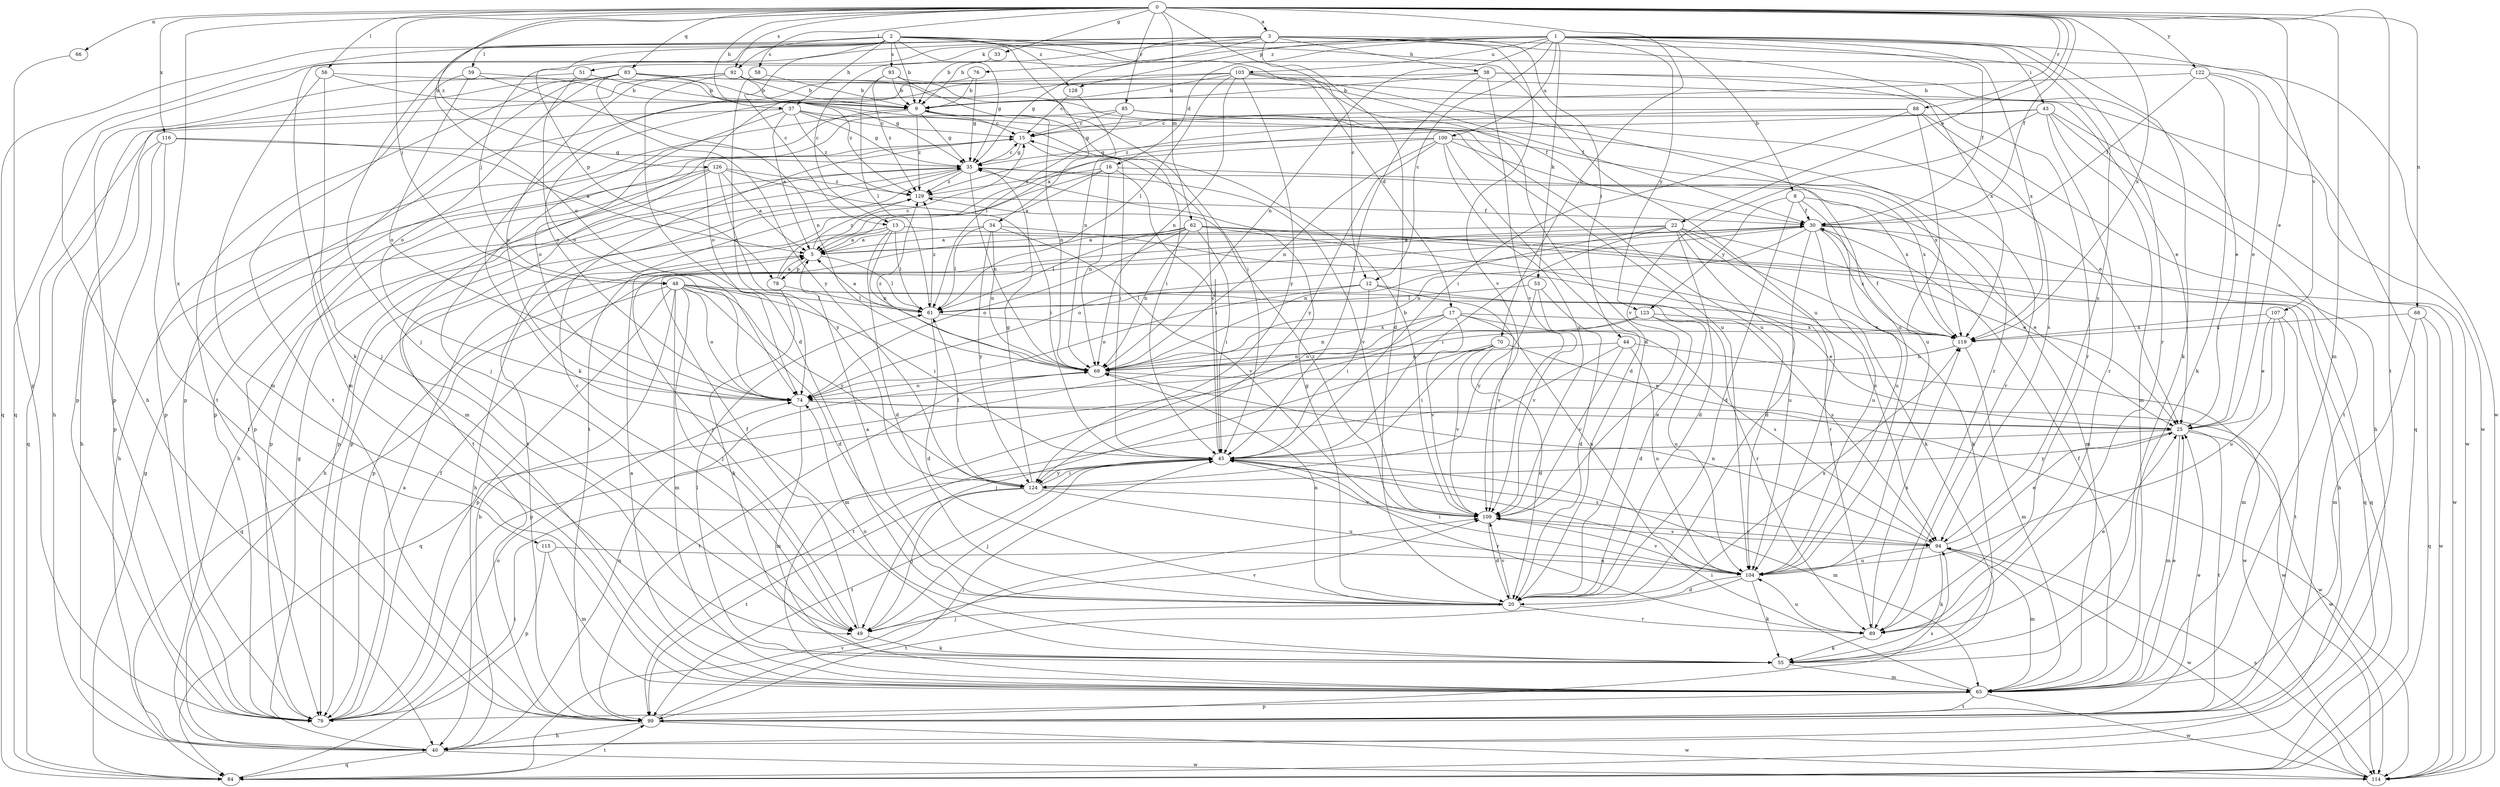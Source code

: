 strict digraph  {
0;
1;
2;
3;
5;
8;
9;
12;
13;
15;
16;
17;
20;
22;
25;
30;
33;
34;
35;
37;
38;
40;
43;
44;
45;
48;
49;
51;
53;
55;
56;
58;
59;
61;
62;
65;
66;
68;
69;
70;
74;
76;
78;
79;
83;
84;
85;
88;
89;
92;
93;
94;
99;
100;
103;
104;
107;
109;
114;
115;
116;
119;
122;
123;
124;
126;
128;
129;
0 -> 3  [label=a];
0 -> 12  [label=c];
0 -> 22  [label=e];
0 -> 25  [label=e];
0 -> 30  [label=f];
0 -> 33  [label=g];
0 -> 37  [label=h];
0 -> 48  [label=j];
0 -> 56  [label=l];
0 -> 58  [label=l];
0 -> 62  [label=m];
0 -> 65  [label=m];
0 -> 66  [label=n];
0 -> 68  [label=n];
0 -> 70  [label=o];
0 -> 74  [label=o];
0 -> 83  [label=q];
0 -> 85  [label=r];
0 -> 88  [label=r];
0 -> 92  [label=s];
0 -> 99  [label=t];
0 -> 115  [label=x];
0 -> 116  [label=x];
0 -> 119  [label=x];
0 -> 122  [label=y];
0 -> 126  [label=z];
1 -> 8  [label=b];
1 -> 12  [label=c];
1 -> 16  [label=d];
1 -> 30  [label=f];
1 -> 43  [label=i];
1 -> 48  [label=j];
1 -> 51  [label=k];
1 -> 53  [label=k];
1 -> 55  [label=k];
1 -> 69  [label=n];
1 -> 76  [label=p];
1 -> 84  [label=q];
1 -> 89  [label=r];
1 -> 100  [label=u];
1 -> 103  [label=u];
1 -> 107  [label=v];
1 -> 119  [label=x];
1 -> 123  [label=y];
1 -> 128  [label=z];
2 -> 9  [label=b];
2 -> 13  [label=c];
2 -> 17  [label=d];
2 -> 34  [label=g];
2 -> 35  [label=g];
2 -> 37  [label=h];
2 -> 49  [label=j];
2 -> 59  [label=l];
2 -> 78  [label=p];
2 -> 84  [label=q];
2 -> 92  [label=s];
2 -> 93  [label=s];
2 -> 104  [label=u];
2 -> 114  [label=w];
2 -> 128  [label=z];
3 -> 9  [label=b];
3 -> 13  [label=c];
3 -> 20  [label=d];
3 -> 35  [label=g];
3 -> 38  [label=h];
3 -> 40  [label=h];
3 -> 44  [label=i];
3 -> 55  [label=k];
3 -> 94  [label=s];
3 -> 109  [label=v];
3 -> 119  [label=x];
5 -> 61  [label=l];
5 -> 78  [label=p];
5 -> 129  [label=z];
8 -> 20  [label=d];
8 -> 30  [label=f];
8 -> 65  [label=m];
8 -> 104  [label=u];
8 -> 123  [label=y];
9 -> 15  [label=c];
9 -> 35  [label=g];
9 -> 49  [label=j];
9 -> 69  [label=n];
9 -> 79  [label=p];
9 -> 129  [label=z];
12 -> 45  [label=i];
12 -> 61  [label=l];
12 -> 74  [label=o];
12 -> 94  [label=s];
12 -> 109  [label=v];
13 -> 5  [label=a];
13 -> 20  [label=d];
13 -> 40  [label=h];
13 -> 61  [label=l];
13 -> 69  [label=n];
13 -> 114  [label=w];
15 -> 35  [label=g];
15 -> 45  [label=i];
15 -> 65  [label=m];
15 -> 79  [label=p];
16 -> 5  [label=a];
16 -> 45  [label=i];
16 -> 69  [label=n];
16 -> 79  [label=p];
16 -> 119  [label=x];
16 -> 129  [label=z];
17 -> 65  [label=m];
17 -> 69  [label=n];
17 -> 84  [label=q];
17 -> 94  [label=s];
17 -> 104  [label=u];
17 -> 109  [label=v];
17 -> 119  [label=x];
20 -> 5  [label=a];
20 -> 35  [label=g];
20 -> 49  [label=j];
20 -> 69  [label=n];
20 -> 89  [label=r];
20 -> 109  [label=v];
20 -> 119  [label=x];
22 -> 5  [label=a];
22 -> 20  [label=d];
22 -> 25  [label=e];
22 -> 45  [label=i];
22 -> 55  [label=k];
22 -> 69  [label=n];
22 -> 79  [label=p];
22 -> 94  [label=s];
22 -> 104  [label=u];
25 -> 45  [label=i];
25 -> 65  [label=m];
25 -> 99  [label=t];
25 -> 114  [label=w];
25 -> 124  [label=y];
30 -> 5  [label=a];
30 -> 20  [label=d];
30 -> 25  [label=e];
30 -> 69  [label=n];
30 -> 74  [label=o];
30 -> 84  [label=q];
30 -> 104  [label=u];
30 -> 119  [label=x];
33 -> 9  [label=b];
34 -> 5  [label=a];
34 -> 61  [label=l];
34 -> 69  [label=n];
34 -> 89  [label=r];
34 -> 109  [label=v];
34 -> 124  [label=y];
35 -> 15  [label=c];
35 -> 40  [label=h];
35 -> 69  [label=n];
35 -> 79  [label=p];
35 -> 99  [label=t];
35 -> 109  [label=v];
35 -> 119  [label=x];
35 -> 129  [label=z];
37 -> 5  [label=a];
37 -> 15  [label=c];
37 -> 35  [label=g];
37 -> 45  [label=i];
37 -> 74  [label=o];
37 -> 84  [label=q];
37 -> 129  [label=z];
38 -> 9  [label=b];
38 -> 25  [label=e];
38 -> 45  [label=i];
38 -> 74  [label=o];
38 -> 89  [label=r];
38 -> 109  [label=v];
40 -> 35  [label=g];
40 -> 69  [label=n];
40 -> 84  [label=q];
40 -> 114  [label=w];
43 -> 5  [label=a];
43 -> 15  [label=c];
43 -> 65  [label=m];
43 -> 89  [label=r];
43 -> 99  [label=t];
43 -> 109  [label=v];
43 -> 114  [label=w];
44 -> 69  [label=n];
44 -> 99  [label=t];
44 -> 104  [label=u];
44 -> 109  [label=v];
44 -> 114  [label=w];
45 -> 15  [label=c];
45 -> 49  [label=j];
45 -> 65  [label=m];
45 -> 89  [label=r];
45 -> 94  [label=s];
45 -> 99  [label=t];
45 -> 124  [label=y];
48 -> 20  [label=d];
48 -> 25  [label=e];
48 -> 40  [label=h];
48 -> 45  [label=i];
48 -> 49  [label=j];
48 -> 61  [label=l];
48 -> 65  [label=m];
48 -> 74  [label=o];
48 -> 79  [label=p];
48 -> 84  [label=q];
48 -> 89  [label=r];
48 -> 124  [label=y];
49 -> 15  [label=c];
49 -> 30  [label=f];
49 -> 55  [label=k];
49 -> 109  [label=v];
51 -> 9  [label=b];
51 -> 74  [label=o];
51 -> 79  [label=p];
53 -> 20  [label=d];
53 -> 61  [label=l];
53 -> 109  [label=v];
53 -> 124  [label=y];
55 -> 61  [label=l];
55 -> 65  [label=m];
55 -> 74  [label=o];
56 -> 9  [label=b];
56 -> 49  [label=j];
56 -> 65  [label=m];
56 -> 104  [label=u];
58 -> 9  [label=b];
58 -> 74  [label=o];
59 -> 9  [label=b];
59 -> 69  [label=n];
59 -> 74  [label=o];
59 -> 99  [label=t];
61 -> 5  [label=a];
61 -> 20  [label=d];
61 -> 119  [label=x];
61 -> 129  [label=z];
62 -> 5  [label=a];
62 -> 40  [label=h];
62 -> 45  [label=i];
62 -> 49  [label=j];
62 -> 55  [label=k];
62 -> 61  [label=l];
62 -> 69  [label=n];
62 -> 74  [label=o];
62 -> 84  [label=q];
65 -> 5  [label=a];
65 -> 25  [label=e];
65 -> 30  [label=f];
65 -> 45  [label=i];
65 -> 79  [label=p];
65 -> 99  [label=t];
65 -> 114  [label=w];
66 -> 79  [label=p];
68 -> 65  [label=m];
68 -> 84  [label=q];
68 -> 114  [label=w];
68 -> 119  [label=x];
69 -> 74  [label=o];
69 -> 99  [label=t];
69 -> 114  [label=w];
69 -> 129  [label=z];
70 -> 20  [label=d];
70 -> 25  [label=e];
70 -> 45  [label=i];
70 -> 49  [label=j];
70 -> 69  [label=n];
70 -> 109  [label=v];
74 -> 25  [label=e];
74 -> 65  [label=m];
74 -> 114  [label=w];
76 -> 9  [label=b];
76 -> 35  [label=g];
76 -> 55  [label=k];
78 -> 5  [label=a];
78 -> 15  [label=c];
78 -> 55  [label=k];
78 -> 61  [label=l];
79 -> 5  [label=a];
79 -> 30  [label=f];
79 -> 74  [label=o];
83 -> 9  [label=b];
83 -> 30  [label=f];
83 -> 35  [label=g];
83 -> 65  [label=m];
83 -> 74  [label=o];
83 -> 79  [label=p];
83 -> 99  [label=t];
83 -> 104  [label=u];
83 -> 124  [label=y];
84 -> 35  [label=g];
84 -> 45  [label=i];
84 -> 99  [label=t];
84 -> 109  [label=v];
85 -> 15  [label=c];
85 -> 25  [label=e];
85 -> 61  [label=l];
85 -> 79  [label=p];
85 -> 89  [label=r];
88 -> 15  [label=c];
88 -> 40  [label=h];
88 -> 45  [label=i];
88 -> 94  [label=s];
88 -> 104  [label=u];
88 -> 129  [label=z];
89 -> 25  [label=e];
89 -> 55  [label=k];
89 -> 104  [label=u];
89 -> 119  [label=x];
92 -> 9  [label=b];
92 -> 20  [label=d];
92 -> 25  [label=e];
92 -> 40  [label=h];
92 -> 74  [label=o];
92 -> 129  [label=z];
93 -> 9  [label=b];
93 -> 30  [label=f];
93 -> 45  [label=i];
93 -> 61  [label=l];
93 -> 129  [label=z];
94 -> 25  [label=e];
94 -> 55  [label=k];
94 -> 65  [label=m];
94 -> 69  [label=n];
94 -> 104  [label=u];
94 -> 109  [label=v];
94 -> 114  [label=w];
99 -> 25  [label=e];
99 -> 40  [label=h];
99 -> 45  [label=i];
99 -> 94  [label=s];
99 -> 114  [label=w];
100 -> 20  [label=d];
100 -> 35  [label=g];
100 -> 69  [label=n];
100 -> 89  [label=r];
100 -> 99  [label=t];
100 -> 109  [label=v];
100 -> 119  [label=x];
100 -> 124  [label=y];
103 -> 9  [label=b];
103 -> 20  [label=d];
103 -> 61  [label=l];
103 -> 69  [label=n];
103 -> 74  [label=o];
103 -> 79  [label=p];
103 -> 104  [label=u];
103 -> 114  [label=w];
103 -> 124  [label=y];
104 -> 20  [label=d];
104 -> 45  [label=i];
104 -> 55  [label=k];
104 -> 99  [label=t];
104 -> 109  [label=v];
107 -> 25  [label=e];
107 -> 65  [label=m];
107 -> 99  [label=t];
107 -> 104  [label=u];
107 -> 119  [label=x];
109 -> 9  [label=b];
109 -> 20  [label=d];
109 -> 94  [label=s];
109 -> 129  [label=z];
114 -> 94  [label=s];
115 -> 65  [label=m];
115 -> 79  [label=p];
115 -> 104  [label=u];
116 -> 5  [label=a];
116 -> 35  [label=g];
116 -> 40  [label=h];
116 -> 79  [label=p];
116 -> 99  [label=t];
119 -> 30  [label=f];
119 -> 65  [label=m];
119 -> 69  [label=n];
122 -> 9  [label=b];
122 -> 25  [label=e];
122 -> 30  [label=f];
122 -> 55  [label=k];
122 -> 84  [label=q];
123 -> 20  [label=d];
123 -> 74  [label=o];
123 -> 79  [label=p];
123 -> 104  [label=u];
123 -> 119  [label=x];
124 -> 35  [label=g];
124 -> 45  [label=i];
124 -> 49  [label=j];
124 -> 61  [label=l];
124 -> 99  [label=t];
124 -> 104  [label=u];
124 -> 109  [label=v];
126 -> 5  [label=a];
126 -> 40  [label=h];
126 -> 45  [label=i];
126 -> 79  [label=p];
126 -> 99  [label=t];
126 -> 124  [label=y];
126 -> 129  [label=z];
128 -> 15  [label=c];
128 -> 69  [label=n];
129 -> 30  [label=f];
129 -> 40  [label=h];
}
